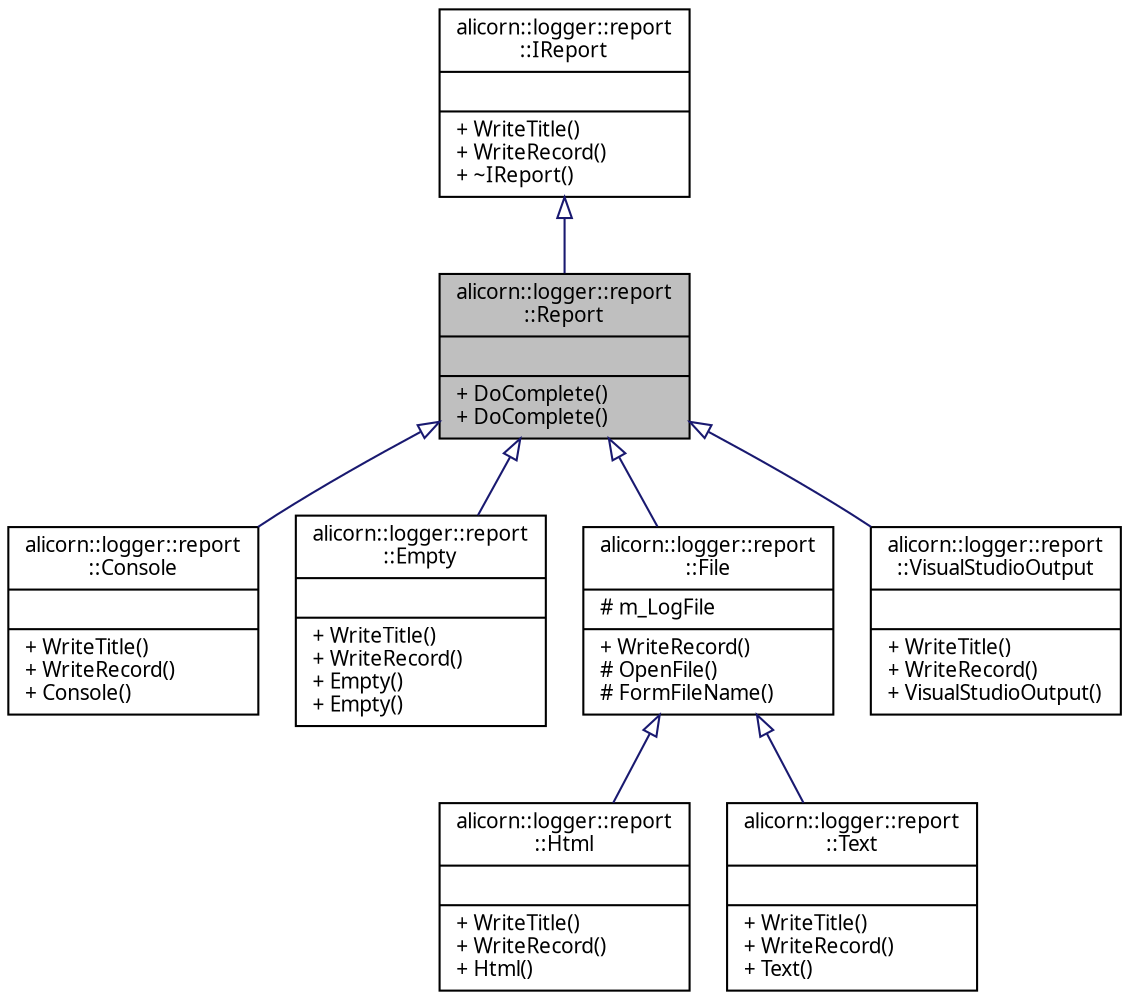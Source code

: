 digraph "alicorn::logger::report::Report"
{
 // INTERACTIVE_SVG=YES
  edge [fontname="Verdana",fontsize="10",labelfontname="Verdana",labelfontsize="10"];
  node [fontname="Verdana",fontsize="10",shape=record];
  Node1 [label="{alicorn::logger::report\l::Report\n||+ DoComplete()\l+ DoComplete()\l}",height=0.2,width=0.4,color="black", fillcolor="grey75", style="filled", fontcolor="black"];
  Node2 -> Node1 [dir="back",color="midnightblue",fontsize="10",style="solid",arrowtail="onormal",fontname="Verdana"];
  Node2 [label="{alicorn::logger::report\l::IReport\n||+ WriteTitle()\l+ WriteRecord()\l+ ~IReport()\l}",height=0.2,width=0.4,color="black", fillcolor="white", style="filled",URL="$a00099.html",tooltip="Класс входит в Проект Logger   Интерфейсный класс конкретных формирователей отчетов. "];
  Node1 -> Node3 [dir="back",color="midnightblue",fontsize="10",style="solid",arrowtail="onormal",fontname="Verdana"];
  Node3 [label="{alicorn::logger::report\l::Console\n||+ WriteTitle()\l+ WriteRecord()\l+ Console()\l}",height=0.2,width=0.4,color="black", fillcolor="white", style="filled",URL="$a00072.html",tooltip="Класс входит в Проект Logger   Класс вывода сообщений журнала в консоль. "];
  Node1 -> Node4 [dir="back",color="midnightblue",fontsize="10",style="solid",arrowtail="onormal",fontname="Verdana"];
  Node4 [label="{alicorn::logger::report\l::Empty\n||+ WriteTitle()\l+ WriteRecord()\l+ Empty()\l+ Empty()\l}",height=0.2,width=0.4,color="black", fillcolor="white", style="filled",URL="$a00083.html",tooltip="Класс входит в Проект Logger   Класс-заглушка, используемая в качестве формирователя отчета по умолча..."];
  Node1 -> Node5 [dir="back",color="midnightblue",fontsize="10",style="solid",arrowtail="onormal",fontname="Verdana"];
  Node5 [label="{alicorn::logger::report\l::File\n|# m_LogFile\l|+ WriteRecord()\l# OpenFile()\l# FormFileName()\l}",height=0.2,width=0.4,color="black", fillcolor="white", style="filled",URL="$a00087.html",tooltip="Класс входит в Проект Logger   Базовый класс формирователей отчета на основе файла. "];
  Node5 -> Node6 [dir="back",color="midnightblue",fontsize="10",style="solid",arrowtail="onormal",fontname="Verdana"];
  Node6 [label="{alicorn::logger::report\l::Html\n||+ WriteTitle()\l+ WriteRecord()\l+ Html()\l}",height=0.2,width=0.4,color="black", fillcolor="white", style="filled",URL="$a00092.html",tooltip="Класс входит в Проект Logger   Класс вывода сообщений журнала в html файл. "];
  Node5 -> Node7 [dir="back",color="midnightblue",fontsize="10",style="solid",arrowtail="onormal",fontname="Verdana"];
  Node7 [label="{alicorn::logger::report\l::Text\n||+ WriteTitle()\l+ WriteRecord()\l+ Text()\l}",height=0.2,width=0.4,color="black", fillcolor="white", style="filled",URL="$a00138.html",tooltip="Класс входит в Проект Logger   Класс вывода сообщений журнала в текстовый файл. "];
  Node1 -> Node8 [dir="back",color="midnightblue",fontsize="10",style="solid",arrowtail="onormal",fontname="Verdana"];
  Node8 [label="{alicorn::logger::report\l::VisualStudioOutput\n||+ WriteTitle()\l+ WriteRecord()\l+ VisualStudioOutput()\l}",height=0.2,width=0.4,color="black", fillcolor="white", style="filled",URL="$a00143.html",tooltip="Класс входит в Проект Logger   Класс вывода сообщений журнала в окно вывода Visual Studio..."];
}
